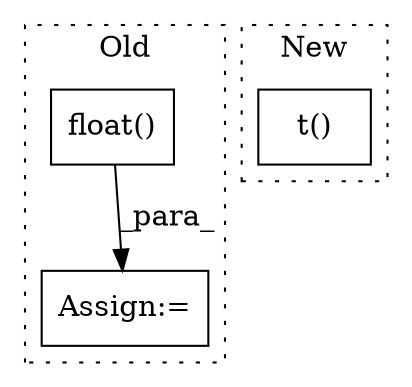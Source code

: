 digraph G {
subgraph cluster0 {
1 [label="float()" a="75" s="10562" l="10" shape="box"];
3 [label="Assign:=" a="68" s="10554" l="3" shape="box"];
label = "Old";
style="dotted";
}
subgraph cluster1 {
2 [label="t()" a="75" s="9030" l="46" shape="box"];
label = "New";
style="dotted";
}
1 -> 3 [label="_para_"];
}